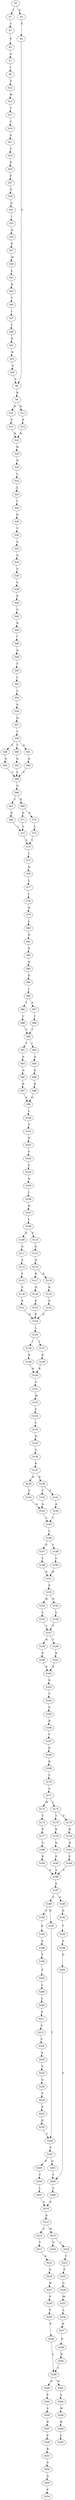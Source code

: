 strict digraph  {
	S0 -> S1 [ label = I ];
	S0 -> S2 [ label = K ];
	S1 -> S3 [ label = V ];
	S2 -> S4 [ label = S ];
	S3 -> S5 [ label = P ];
	S4 -> S6 [ label = S ];
	S5 -> S7 [ label = A ];
	S6 -> S8 [ label = R ];
	S7 -> S9 [ label = I ];
	S8 -> S10 [ label = K ];
	S8 -> S11 [ label = R ];
	S9 -> S12 [ label = D ];
	S10 -> S13 [ label = P ];
	S11 -> S14 [ label = P ];
	S12 -> S15 [ label = M ];
	S13 -> S16 [ label = R ];
	S14 -> S16 [ label = R ];
	S15 -> S17 [ label = T ];
	S16 -> S18 [ label = H ];
	S17 -> S19 [ label = T ];
	S18 -> S20 [ label = N ];
	S19 -> S21 [ label = S ];
	S20 -> S22 [ label = L ];
	S21 -> S23 [ label = Y ];
	S22 -> S24 [ label = L ];
	S23 -> S25 [ label = E ];
	S24 -> S26 [ label = I ];
	S25 -> S27 [ label = P ];
	S26 -> S28 [ label = D ];
	S27 -> S29 [ label = N ];
	S28 -> S30 [ label = V ];
	S29 -> S31 [ label = Q ];
	S30 -> S32 [ label = A ];
	S31 -> S33 [ label = I ];
	S32 -> S34 [ label = G ];
	S33 -> S35 [ label = Q ];
	S34 -> S36 [ label = V ];
	S35 -> S37 [ label = E ];
	S36 -> S38 [ label = V ];
	S37 -> S39 [ label = M ];
	S38 -> S40 [ label = E ];
	S39 -> S41 [ label = L ];
	S40 -> S42 [ label = S ];
	S41 -> S43 [ label = K ];
	S42 -> S44 [ label = D ];
	S43 -> S45 [ label = V ];
	S44 -> S46 [ label = I ];
	S45 -> S47 [ label = I ];
	S46 -> S48 [ label = A ];
	S47 -> S49 [ label = T ];
	S48 -> S50 [ label = V ];
	S49 -> S51 [ label = P ];
	S50 -> S52 [ label = L ];
	S51 -> S53 [ label = R ];
	S52 -> S54 [ label = L ];
	S53 -> S55 [ label = S ];
	S54 -> S56 [ label = A ];
	S55 -> S6 [ label = S ];
	S56 -> S57 [ label = D ];
	S57 -> S58 [ label = T ];
	S58 -> S59 [ label = S ];
	S58 -> S60 [ label = T ];
	S58 -> S61 [ label = A ];
	S59 -> S62 [ label = Q ];
	S60 -> S63 [ label = Q ];
	S61 -> S64 [ label = Q ];
	S62 -> S65 [ label = C ];
	S63 -> S65 [ label = C ];
	S64 -> S65 [ label = C ];
	S65 -> S66 [ label = G ];
	S66 -> S67 [ label = Y ];
	S66 -> S68 [ label = H ];
	S67 -> S69 [ label = D ];
	S68 -> S70 [ label = E ];
	S68 -> S71 [ label = D ];
	S69 -> S72 [ label = L ];
	S70 -> S73 [ label = L ];
	S71 -> S72 [ label = L ];
	S72 -> S74 [ label = L ];
	S73 -> S74 [ label = L ];
	S74 -> S75 [ label = L ];
	S75 -> S76 [ label = Q ];
	S76 -> S77 [ label = L ];
	S77 -> S78 [ label = I ];
	S78 -> S79 [ label = D ];
	S79 -> S80 [ label = L ];
	S80 -> S81 [ label = N ];
	S81 -> S82 [ label = E ];
	S82 -> S83 [ label = N ];
	S83 -> S84 [ label = E ];
	S84 -> S85 [ label = I ];
	S85 -> S86 [ label = T ];
	S85 -> S87 [ label = A ];
	S86 -> S88 [ label = I ];
	S87 -> S89 [ label = I ];
	S88 -> S90 [ label = T ];
	S89 -> S90 [ label = T ];
	S90 -> S91 [ label = V ];
	S90 -> S92 [ label = I ];
	S91 -> S93 [ label = A ];
	S92 -> S94 [ label = A ];
	S93 -> S95 [ label = N ];
	S94 -> S96 [ label = D ];
	S95 -> S97 [ label = R ];
	S96 -> S98 [ label = R ];
	S97 -> S99 [ label = G ];
	S98 -> S99 [ label = G ];
	S99 -> S100 [ label = L ];
	S100 -> S101 [ label = V ];
	S101 -> S102 [ label = D ];
	S102 -> S103 [ label = V ];
	S103 -> S104 [ label = C ];
	S104 -> S105 [ label = N ];
	S105 -> S106 [ label = I ];
	S106 -> S107 [ label = N ];
	S107 -> S108 [ label = L ];
	S108 -> S109 [ label = D ];
	S108 -> S110 [ label = E ];
	S109 -> S111 [ label = G ];
	S110 -> S112 [ label = G ];
	S111 -> S113 [ label = S ];
	S112 -> S114 [ label = N ];
	S113 -> S115 [ label = S ];
	S114 -> S116 [ label = K ];
	S114 -> S117 [ label = R ];
	S115 -> S118 [ label = S ];
	S116 -> S119 [ label = K ];
	S117 -> S120 [ label = N ];
	S118 -> S121 [ label = E ];
	S119 -> S122 [ label = E ];
	S120 -> S123 [ label = E ];
	S121 -> S124 [ label = E ];
	S122 -> S124 [ label = E ];
	S123 -> S124 [ label = E ];
	S124 -> S125 [ label = L ];
	S125 -> S126 [ label = I ];
	S125 -> S127 [ label = L ];
	S126 -> S128 [ label = K ];
	S127 -> S129 [ label = K ];
	S128 -> S130 [ label = K ];
	S129 -> S130 [ label = K ];
	S130 -> S131 [ label = V ];
	S131 -> S132 [ label = M ];
	S132 -> S133 [ label = Y ];
	S133 -> S134 [ label = Y ];
	S134 -> S135 [ label = D ];
	S135 -> S136 [ label = G ];
	S136 -> S137 [ label = K ];
	S137 -> S138 [ label = D ];
	S137 -> S139 [ label = E ];
	S138 -> S140 [ label = C ];
	S139 -> S141 [ label = S ];
	S139 -> S142 [ label = C ];
	S140 -> S143 [ label = A ];
	S141 -> S144 [ label = A ];
	S142 -> S143 [ label = A ];
	S143 -> S145 [ label = L ];
	S144 -> S145 [ label = L ];
	S145 -> S146 [ label = L ];
	S146 -> S147 [ label = F ];
	S146 -> S148 [ label = Y ];
	S147 -> S149 [ label = L ];
	S148 -> S150 [ label = L ];
	S149 -> S151 [ label = K ];
	S150 -> S151 [ label = K ];
	S151 -> S152 [ label = E ];
	S152 -> S153 [ label = N ];
	S152 -> S154 [ label = D ];
	S153 -> S155 [ label = L ];
	S154 -> S156 [ label = L ];
	S155 -> S157 [ label = T ];
	S156 -> S157 [ label = T ];
	S157 -> S158 [ label = N ];
	S157 -> S159 [ label = T ];
	S158 -> S160 [ label = E ];
	S159 -> S161 [ label = E ];
	S160 -> S162 [ label = E ];
	S161 -> S162 [ label = E ];
	S162 -> S163 [ label = K ];
	S163 -> S164 [ label = V ];
	S164 -> S165 [ label = E ];
	S165 -> S166 [ label = R ];
	S166 -> S167 [ label = V ];
	S167 -> S168 [ label = D ];
	S168 -> S169 [ label = K ];
	S169 -> S170 [ label = L ];
	S170 -> S171 [ label = A ];
	S171 -> S172 [ label = M ];
	S171 -> S173 [ label = L ];
	S172 -> S174 [ label = V ];
	S173 -> S175 [ label = F ];
	S173 -> S176 [ label = Y ];
	S174 -> S177 [ label = E ];
	S175 -> S178 [ label = R ];
	S176 -> S179 [ label = K ];
	S177 -> S180 [ label = S ];
	S178 -> S181 [ label = N ];
	S179 -> S182 [ label = D ];
	S180 -> S183 [ label = P ];
	S181 -> S184 [ label = P ];
	S182 -> S185 [ label = P ];
	S183 -> S186 [ label = S ];
	S184 -> S186 [ label = S ];
	S185 -> S186 [ label = S ];
	S186 -> S187 [ label = S ];
	S187 -> S188 [ label = S ];
	S187 -> S189 [ label = A ];
	S188 -> S190 [ label = S ];
	S188 -> S191 [ label = D ];
	S189 -> S192 [ label = D ];
	S190 -> S193 [ label = S ];
	S191 -> S194 [ label = T ];
	S192 -> S195 [ label = T ];
	S193 -> S196 [ label = P ];
	S194 -> S197 [ label = S ];
	S195 -> S198 [ label = G ];
	S196 -> S199 [ label = S ];
	S197 -> S200 [ label = P ];
	S197 -> S201 [ label = Q ];
	S198 -> S202 [ label = Q ];
	S199 -> S203 [ label = S ];
	S200 -> S204 [ label = C ];
	S201 -> S205 [ label = Y ];
	S202 -> S205 [ label = Y ];
	S203 -> S206 [ label = L ];
	S204 -> S207 [ label = L ];
	S205 -> S208 [ label = L ];
	S206 -> S209 [ label = L ];
	S207 -> S210 [ label = A ];
	S208 -> S210 [ label = A ];
	S209 -> S211 [ label = S ];
	S210 -> S212 [ label = A ];
	S211 -> S213 [ label = S ];
	S212 -> S214 [ label = V ];
	S212 -> S215 [ label = M ];
	S213 -> S216 [ label = S ];
	S214 -> S217 [ label = T ];
	S215 -> S218 [ label = I ];
	S215 -> S219 [ label = V ];
	S216 -> S220 [ label = S ];
	S217 -> S221 [ label = A ];
	S218 -> S222 [ label = C ];
	S220 -> S223 [ label = A ];
	S221 -> S224 [ label = G ];
	S222 -> S225 [ label = F ];
	S223 -> S226 [ label = G ];
	S224 -> S227 [ label = W ];
	S225 -> S228 [ label = G ];
	S226 -> S229 [ label = S ];
	S227 -> S230 [ label = S ];
	S228 -> S231 [ label = M ];
	S229 -> S232 [ label = P ];
	S230 -> S233 [ label = P ];
	S231 -> S234 [ label = L ];
	S232 -> S235 [ label = D ];
	S233 -> S236 [ label = P ];
	S234 -> S237 [ label = N ];
	S235 -> S194 [ label = T ];
	S236 -> S238 [ label = L ];
	S237 -> S239 [ label = D ];
	S238 -> S240 [ label = G ];
	S238 -> S241 [ label = M ];
	S239 -> S242 [ label = P ];
	S240 -> S243 [ label = P ];
	S241 -> S244 [ label = L ];
	S242 -> S238 [ label = L ];
	S243 -> S245 [ label = S ];
	S244 -> S246 [ label = M ];
	S245 -> S247 [ label = R ];
	S246 -> S248 [ label = R ];
	S247 -> S249 [ label = P ];
	S248 -> S250 [ label = L ];
	S249 -> S251 [ label = R ];
	S251 -> S252 [ label = S ];
	S252 -> S253 [ label = G ];
	S253 -> S254 [ label = P ];
}
